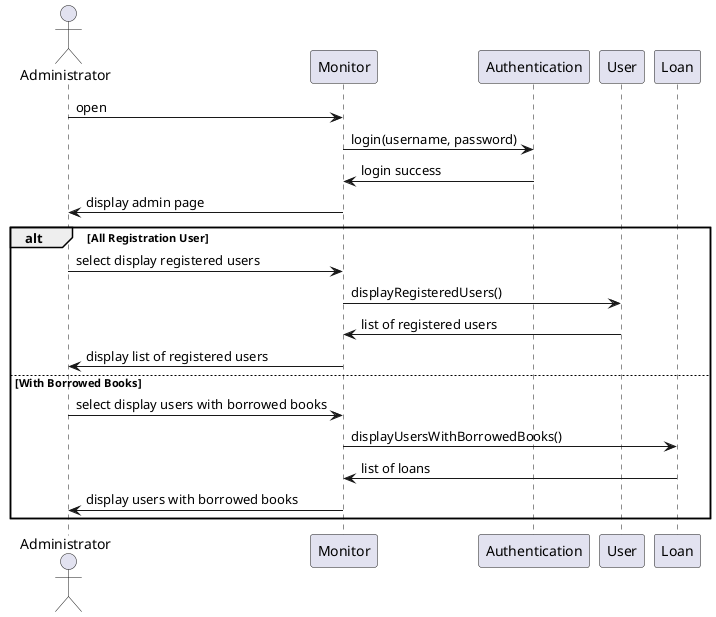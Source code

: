 @startuml
actor Administrator
participant Monitor
participant Authentication
participant User
participant Loan

Administrator -> Monitor: open
Monitor -> Authentication: login(username, password)
Authentication -> Monitor: login success
Monitor -> Administrator: display admin page



alt All Registration User
    Administrator -> Monitor: select display registered users
    Monitor -> User: displayRegisteredUsers()
    User -> Monitor: list of registered users
    Monitor -> Administrator: display list of registered users
else With Borrowed Books
    Administrator -> Monitor: select display users with borrowed books
    Monitor -> Loan: displayUsersWithBorrowedBooks()
    Loan -> Monitor: list of loans
    Monitor -> Administrator: display users with borrowed books
end
@enduml
